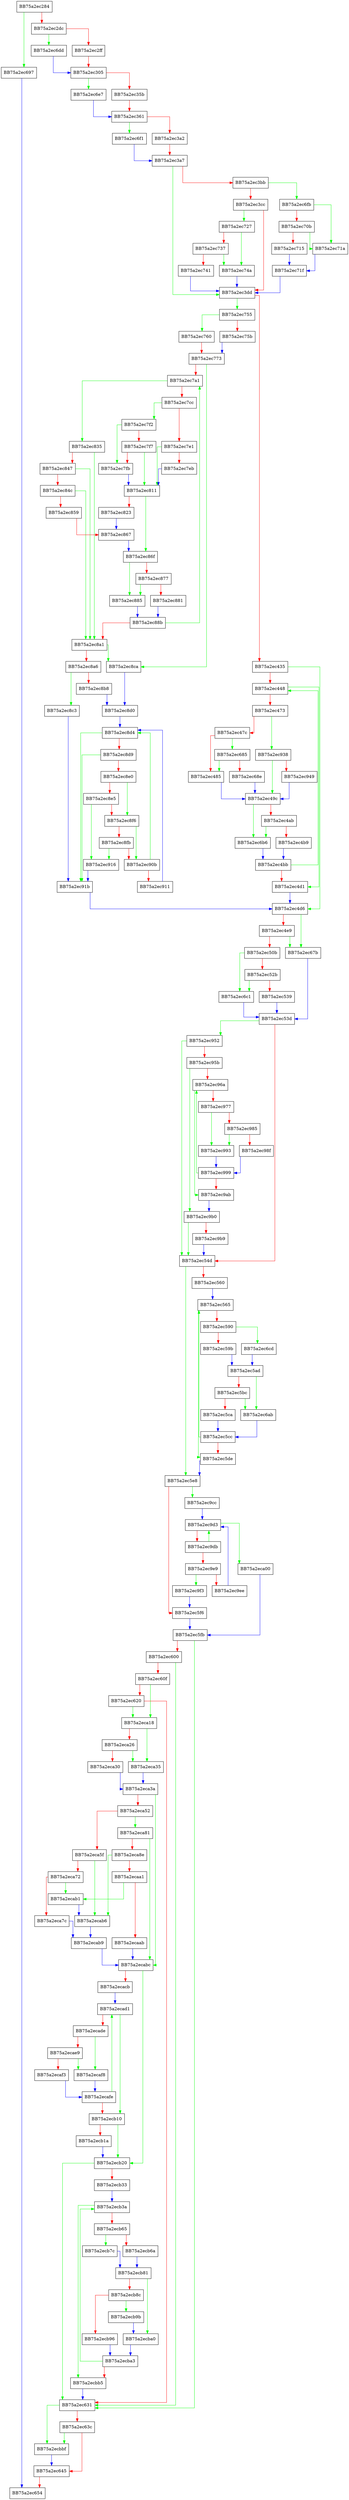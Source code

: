 digraph _Getffld {
  node [shape="box"];
  graph [splines=ortho];
  BB75a2ec284 -> BB75a2ec697 [color="green"];
  BB75a2ec284 -> BB75a2ec2dc [color="red"];
  BB75a2ec2dc -> BB75a2ec6dd [color="green"];
  BB75a2ec2dc -> BB75a2ec2ff [color="red"];
  BB75a2ec2ff -> BB75a2ec305 [color="red"];
  BB75a2ec305 -> BB75a2ec6e7 [color="green"];
  BB75a2ec305 -> BB75a2ec35b [color="red"];
  BB75a2ec35b -> BB75a2ec361 [color="red"];
  BB75a2ec361 -> BB75a2ec6f1 [color="green"];
  BB75a2ec361 -> BB75a2ec3a2 [color="red"];
  BB75a2ec3a2 -> BB75a2ec3a7 [color="red"];
  BB75a2ec3a7 -> BB75a2ec3dd [color="green"];
  BB75a2ec3a7 -> BB75a2ec3bb [color="red"];
  BB75a2ec3bb -> BB75a2ec6fb [color="green"];
  BB75a2ec3bb -> BB75a2ec3cc [color="red"];
  BB75a2ec3cc -> BB75a2ec727 [color="green"];
  BB75a2ec3cc -> BB75a2ec3dd [color="red"];
  BB75a2ec3dd -> BB75a2ec755 [color="green"];
  BB75a2ec3dd -> BB75a2ec435 [color="red"];
  BB75a2ec435 -> BB75a2ec4d6 [color="green"];
  BB75a2ec435 -> BB75a2ec448 [color="red"];
  BB75a2ec448 -> BB75a2ec4d1 [color="green"];
  BB75a2ec448 -> BB75a2ec473 [color="red"];
  BB75a2ec473 -> BB75a2ec938 [color="green"];
  BB75a2ec473 -> BB75a2ec47c [color="red"];
  BB75a2ec47c -> BB75a2ec685 [color="green"];
  BB75a2ec47c -> BB75a2ec485 [color="red"];
  BB75a2ec485 -> BB75a2ec49c [color="blue"];
  BB75a2ec49c -> BB75a2ec6b6 [color="green"];
  BB75a2ec49c -> BB75a2ec4ab [color="red"];
  BB75a2ec4ab -> BB75a2ec6b6 [color="green"];
  BB75a2ec4ab -> BB75a2ec4b9 [color="red"];
  BB75a2ec4b9 -> BB75a2ec4bb [color="blue"];
  BB75a2ec4bb -> BB75a2ec448 [color="green"];
  BB75a2ec4bb -> BB75a2ec4d1 [color="red"];
  BB75a2ec4d1 -> BB75a2ec4d6 [color="blue"];
  BB75a2ec4d6 -> BB75a2ec67b [color="green"];
  BB75a2ec4d6 -> BB75a2ec4e9 [color="red"];
  BB75a2ec4e9 -> BB75a2ec67b [color="green"];
  BB75a2ec4e9 -> BB75a2ec50b [color="red"];
  BB75a2ec50b -> BB75a2ec6c1 [color="green"];
  BB75a2ec50b -> BB75a2ec52b [color="red"];
  BB75a2ec52b -> BB75a2ec6c1 [color="green"];
  BB75a2ec52b -> BB75a2ec539 [color="red"];
  BB75a2ec539 -> BB75a2ec53d [color="blue"];
  BB75a2ec53d -> BB75a2ec952 [color="green"];
  BB75a2ec53d -> BB75a2ec54d [color="red"];
  BB75a2ec54d -> BB75a2ec5e8 [color="green"];
  BB75a2ec54d -> BB75a2ec560 [color="red"];
  BB75a2ec560 -> BB75a2ec565 [color="blue"];
  BB75a2ec565 -> BB75a2ec5de [color="green"];
  BB75a2ec565 -> BB75a2ec590 [color="red"];
  BB75a2ec590 -> BB75a2ec6cd [color="green"];
  BB75a2ec590 -> BB75a2ec59b [color="red"];
  BB75a2ec59b -> BB75a2ec5ad [color="blue"];
  BB75a2ec5ad -> BB75a2ec6ab [color="green"];
  BB75a2ec5ad -> BB75a2ec5bc [color="red"];
  BB75a2ec5bc -> BB75a2ec6ab [color="green"];
  BB75a2ec5bc -> BB75a2ec5ca [color="red"];
  BB75a2ec5ca -> BB75a2ec5cc [color="blue"];
  BB75a2ec5cc -> BB75a2ec565 [color="green"];
  BB75a2ec5cc -> BB75a2ec5de [color="red"];
  BB75a2ec5de -> BB75a2ec5e8 [color="blue"];
  BB75a2ec5e8 -> BB75a2ec9cc [color="green"];
  BB75a2ec5e8 -> BB75a2ec5f6 [color="red"];
  BB75a2ec5f6 -> BB75a2ec5fb [color="blue"];
  BB75a2ec5fb -> BB75a2ec631 [color="green"];
  BB75a2ec5fb -> BB75a2ec600 [color="red"];
  BB75a2ec600 -> BB75a2ec631 [color="green"];
  BB75a2ec600 -> BB75a2ec60f [color="red"];
  BB75a2ec60f -> BB75a2eca18 [color="green"];
  BB75a2ec60f -> BB75a2ec620 [color="red"];
  BB75a2ec620 -> BB75a2eca18 [color="green"];
  BB75a2ec620 -> BB75a2ec631 [color="red"];
  BB75a2ec631 -> BB75a2ecbbf [color="green"];
  BB75a2ec631 -> BB75a2ec63c [color="red"];
  BB75a2ec63c -> BB75a2ecbbf [color="green"];
  BB75a2ec63c -> BB75a2ec645 [color="red"];
  BB75a2ec645 -> BB75a2ec654 [color="red"];
  BB75a2ec67b -> BB75a2ec53d [color="blue"];
  BB75a2ec685 -> BB75a2ec485 [color="green"];
  BB75a2ec685 -> BB75a2ec68e [color="red"];
  BB75a2ec68e -> BB75a2ec49c [color="blue"];
  BB75a2ec697 -> BB75a2ec654 [color="blue"];
  BB75a2ec6ab -> BB75a2ec5cc [color="blue"];
  BB75a2ec6b6 -> BB75a2ec4bb [color="blue"];
  BB75a2ec6c1 -> BB75a2ec53d [color="blue"];
  BB75a2ec6cd -> BB75a2ec5ad [color="blue"];
  BB75a2ec6dd -> BB75a2ec305 [color="blue"];
  BB75a2ec6e7 -> BB75a2ec361 [color="blue"];
  BB75a2ec6f1 -> BB75a2ec3a7 [color="blue"];
  BB75a2ec6fb -> BB75a2ec71a [color="green"];
  BB75a2ec6fb -> BB75a2ec70b [color="red"];
  BB75a2ec70b -> BB75a2ec71a [color="green"];
  BB75a2ec70b -> BB75a2ec715 [color="red"];
  BB75a2ec715 -> BB75a2ec71f [color="blue"];
  BB75a2ec71a -> BB75a2ec71f [color="blue"];
  BB75a2ec71f -> BB75a2ec3dd [color="blue"];
  BB75a2ec727 -> BB75a2ec74a [color="green"];
  BB75a2ec727 -> BB75a2ec737 [color="red"];
  BB75a2ec737 -> BB75a2ec74a [color="green"];
  BB75a2ec737 -> BB75a2ec741 [color="red"];
  BB75a2ec741 -> BB75a2ec3dd [color="blue"];
  BB75a2ec74a -> BB75a2ec3dd [color="blue"];
  BB75a2ec755 -> BB75a2ec760 [color="green"];
  BB75a2ec755 -> BB75a2ec75b [color="red"];
  BB75a2ec75b -> BB75a2ec773 [color="blue"];
  BB75a2ec760 -> BB75a2ec773 [color="red"];
  BB75a2ec773 -> BB75a2ec8ca [color="green"];
  BB75a2ec773 -> BB75a2ec7a1 [color="red"];
  BB75a2ec7a1 -> BB75a2ec835 [color="green"];
  BB75a2ec7a1 -> BB75a2ec7cc [color="red"];
  BB75a2ec7cc -> BB75a2ec7f2 [color="green"];
  BB75a2ec7cc -> BB75a2ec7e1 [color="red"];
  BB75a2ec7e1 -> BB75a2ec811 [color="green"];
  BB75a2ec7e1 -> BB75a2ec7eb [color="red"];
  BB75a2ec7eb -> BB75a2ec811 [color="blue"];
  BB75a2ec7f2 -> BB75a2ec7fb [color="green"];
  BB75a2ec7f2 -> BB75a2ec7f7 [color="red"];
  BB75a2ec7f7 -> BB75a2ec811 [color="green"];
  BB75a2ec7f7 -> BB75a2ec7fb [color="red"];
  BB75a2ec7fb -> BB75a2ec811 [color="blue"];
  BB75a2ec811 -> BB75a2ec86f [color="green"];
  BB75a2ec811 -> BB75a2ec823 [color="red"];
  BB75a2ec823 -> BB75a2ec867 [color="blue"];
  BB75a2ec835 -> BB75a2ec8a1 [color="green"];
  BB75a2ec835 -> BB75a2ec847 [color="red"];
  BB75a2ec847 -> BB75a2ec8a1 [color="green"];
  BB75a2ec847 -> BB75a2ec84c [color="red"];
  BB75a2ec84c -> BB75a2ec8a1 [color="green"];
  BB75a2ec84c -> BB75a2ec859 [color="red"];
  BB75a2ec859 -> BB75a2ec867 [color="red"];
  BB75a2ec867 -> BB75a2ec86f [color="blue"];
  BB75a2ec86f -> BB75a2ec885 [color="green"];
  BB75a2ec86f -> BB75a2ec877 [color="red"];
  BB75a2ec877 -> BB75a2ec885 [color="green"];
  BB75a2ec877 -> BB75a2ec881 [color="red"];
  BB75a2ec881 -> BB75a2ec88b [color="blue"];
  BB75a2ec885 -> BB75a2ec88b [color="blue"];
  BB75a2ec88b -> BB75a2ec7a1 [color="green"];
  BB75a2ec88b -> BB75a2ec8a1 [color="red"];
  BB75a2ec8a1 -> BB75a2ec8ca [color="green"];
  BB75a2ec8a1 -> BB75a2ec8a6 [color="red"];
  BB75a2ec8a6 -> BB75a2ec8c3 [color="green"];
  BB75a2ec8a6 -> BB75a2ec8b8 [color="red"];
  BB75a2ec8b8 -> BB75a2ec8d0 [color="blue"];
  BB75a2ec8c3 -> BB75a2ec91b [color="blue"];
  BB75a2ec8ca -> BB75a2ec8d0 [color="blue"];
  BB75a2ec8d0 -> BB75a2ec8d4 [color="blue"];
  BB75a2ec8d4 -> BB75a2ec91b [color="green"];
  BB75a2ec8d4 -> BB75a2ec8d9 [color="red"];
  BB75a2ec8d9 -> BB75a2ec91b [color="green"];
  BB75a2ec8d9 -> BB75a2ec8e0 [color="red"];
  BB75a2ec8e0 -> BB75a2ec8f6 [color="green"];
  BB75a2ec8e0 -> BB75a2ec8e5 [color="red"];
  BB75a2ec8e5 -> BB75a2ec916 [color="green"];
  BB75a2ec8e5 -> BB75a2ec8f6 [color="red"];
  BB75a2ec8f6 -> BB75a2ec90b [color="green"];
  BB75a2ec8f6 -> BB75a2ec8fb [color="red"];
  BB75a2ec8fb -> BB75a2ec916 [color="green"];
  BB75a2ec8fb -> BB75a2ec90b [color="red"];
  BB75a2ec90b -> BB75a2ec8d4 [color="green"];
  BB75a2ec90b -> BB75a2ec911 [color="red"];
  BB75a2ec911 -> BB75a2ec8d4 [color="blue"];
  BB75a2ec916 -> BB75a2ec91b [color="blue"];
  BB75a2ec91b -> BB75a2ec4d6 [color="blue"];
  BB75a2ec938 -> BB75a2ec49c [color="green"];
  BB75a2ec938 -> BB75a2ec949 [color="red"];
  BB75a2ec949 -> BB75a2ec49c [color="blue"];
  BB75a2ec952 -> BB75a2ec54d [color="green"];
  BB75a2ec952 -> BB75a2ec95b [color="red"];
  BB75a2ec95b -> BB75a2ec9b0 [color="green"];
  BB75a2ec95b -> BB75a2ec96a [color="red"];
  BB75a2ec96a -> BB75a2ec9ab [color="green"];
  BB75a2ec96a -> BB75a2ec977 [color="red"];
  BB75a2ec977 -> BB75a2ec993 [color="green"];
  BB75a2ec977 -> BB75a2ec985 [color="red"];
  BB75a2ec985 -> BB75a2ec993 [color="green"];
  BB75a2ec985 -> BB75a2ec98f [color="red"];
  BB75a2ec98f -> BB75a2ec999 [color="blue"];
  BB75a2ec993 -> BB75a2ec999 [color="blue"];
  BB75a2ec999 -> BB75a2ec96a [color="green"];
  BB75a2ec999 -> BB75a2ec9ab [color="red"];
  BB75a2ec9ab -> BB75a2ec9b0 [color="blue"];
  BB75a2ec9b0 -> BB75a2ec54d [color="green"];
  BB75a2ec9b0 -> BB75a2ec9b9 [color="red"];
  BB75a2ec9b9 -> BB75a2ec54d [color="blue"];
  BB75a2ec9cc -> BB75a2ec9d3 [color="blue"];
  BB75a2ec9d3 -> BB75a2eca00 [color="green"];
  BB75a2ec9d3 -> BB75a2ec9db [color="red"];
  BB75a2ec9db -> BB75a2ec9d3 [color="green"];
  BB75a2ec9db -> BB75a2ec9e9 [color="red"];
  BB75a2ec9e9 -> BB75a2ec9f3 [color="green"];
  BB75a2ec9e9 -> BB75a2ec9ee [color="red"];
  BB75a2ec9ee -> BB75a2ec9d3 [color="blue"];
  BB75a2ec9f3 -> BB75a2ec5f6 [color="blue"];
  BB75a2eca00 -> BB75a2ec5fb [color="blue"];
  BB75a2eca18 -> BB75a2eca35 [color="green"];
  BB75a2eca18 -> BB75a2eca26 [color="red"];
  BB75a2eca26 -> BB75a2eca35 [color="green"];
  BB75a2eca26 -> BB75a2eca30 [color="red"];
  BB75a2eca30 -> BB75a2eca3a [color="blue"];
  BB75a2eca35 -> BB75a2eca3a [color="blue"];
  BB75a2eca3a -> BB75a2ecabc [color="green"];
  BB75a2eca3a -> BB75a2eca52 [color="red"];
  BB75a2eca52 -> BB75a2eca81 [color="green"];
  BB75a2eca52 -> BB75a2eca5f [color="red"];
  BB75a2eca5f -> BB75a2ecab6 [color="green"];
  BB75a2eca5f -> BB75a2eca72 [color="red"];
  BB75a2eca72 -> BB75a2ecab1 [color="green"];
  BB75a2eca72 -> BB75a2eca7c [color="red"];
  BB75a2eca7c -> BB75a2ecab9 [color="blue"];
  BB75a2eca81 -> BB75a2ecabc [color="green"];
  BB75a2eca81 -> BB75a2eca8e [color="red"];
  BB75a2eca8e -> BB75a2ecab6 [color="green"];
  BB75a2eca8e -> BB75a2ecaa1 [color="red"];
  BB75a2ecaa1 -> BB75a2ecab1 [color="green"];
  BB75a2ecaa1 -> BB75a2ecaab [color="red"];
  BB75a2ecaab -> BB75a2ecabc [color="blue"];
  BB75a2ecab1 -> BB75a2ecab6 [color="blue"];
  BB75a2ecab6 -> BB75a2ecab9 [color="blue"];
  BB75a2ecab9 -> BB75a2ecabc [color="blue"];
  BB75a2ecabc -> BB75a2ecb20 [color="green"];
  BB75a2ecabc -> BB75a2ecacb [color="red"];
  BB75a2ecacb -> BB75a2ecad1 [color="blue"];
  BB75a2ecad1 -> BB75a2ecb10 [color="green"];
  BB75a2ecad1 -> BB75a2ecade [color="red"];
  BB75a2ecade -> BB75a2ecaf8 [color="green"];
  BB75a2ecade -> BB75a2ecae9 [color="red"];
  BB75a2ecae9 -> BB75a2ecaf8 [color="green"];
  BB75a2ecae9 -> BB75a2ecaf3 [color="red"];
  BB75a2ecaf3 -> BB75a2ecafe [color="blue"];
  BB75a2ecaf8 -> BB75a2ecafe [color="blue"];
  BB75a2ecafe -> BB75a2ecad1 [color="green"];
  BB75a2ecafe -> BB75a2ecb10 [color="red"];
  BB75a2ecb10 -> BB75a2ecb20 [color="green"];
  BB75a2ecb10 -> BB75a2ecb1a [color="red"];
  BB75a2ecb1a -> BB75a2ecb20 [color="blue"];
  BB75a2ecb20 -> BB75a2ec631 [color="green"];
  BB75a2ecb20 -> BB75a2ecb33 [color="red"];
  BB75a2ecb33 -> BB75a2ecb3a [color="blue"];
  BB75a2ecb3a -> BB75a2ecbb5 [color="green"];
  BB75a2ecb3a -> BB75a2ecb65 [color="red"];
  BB75a2ecb65 -> BB75a2ecb7c [color="green"];
  BB75a2ecb65 -> BB75a2ecb6a [color="red"];
  BB75a2ecb6a -> BB75a2ecb81 [color="blue"];
  BB75a2ecb7c -> BB75a2ecb81 [color="blue"];
  BB75a2ecb81 -> BB75a2ecba0 [color="green"];
  BB75a2ecb81 -> BB75a2ecb8c [color="red"];
  BB75a2ecb8c -> BB75a2ecb9b [color="green"];
  BB75a2ecb8c -> BB75a2ecb96 [color="red"];
  BB75a2ecb96 -> BB75a2ecba3 [color="blue"];
  BB75a2ecb9b -> BB75a2ecba0 [color="blue"];
  BB75a2ecba0 -> BB75a2ecba3 [color="blue"];
  BB75a2ecba3 -> BB75a2ecb3a [color="green"];
  BB75a2ecba3 -> BB75a2ecbb5 [color="red"];
  BB75a2ecbb5 -> BB75a2ec631 [color="blue"];
  BB75a2ecbbf -> BB75a2ec645 [color="blue"];
}